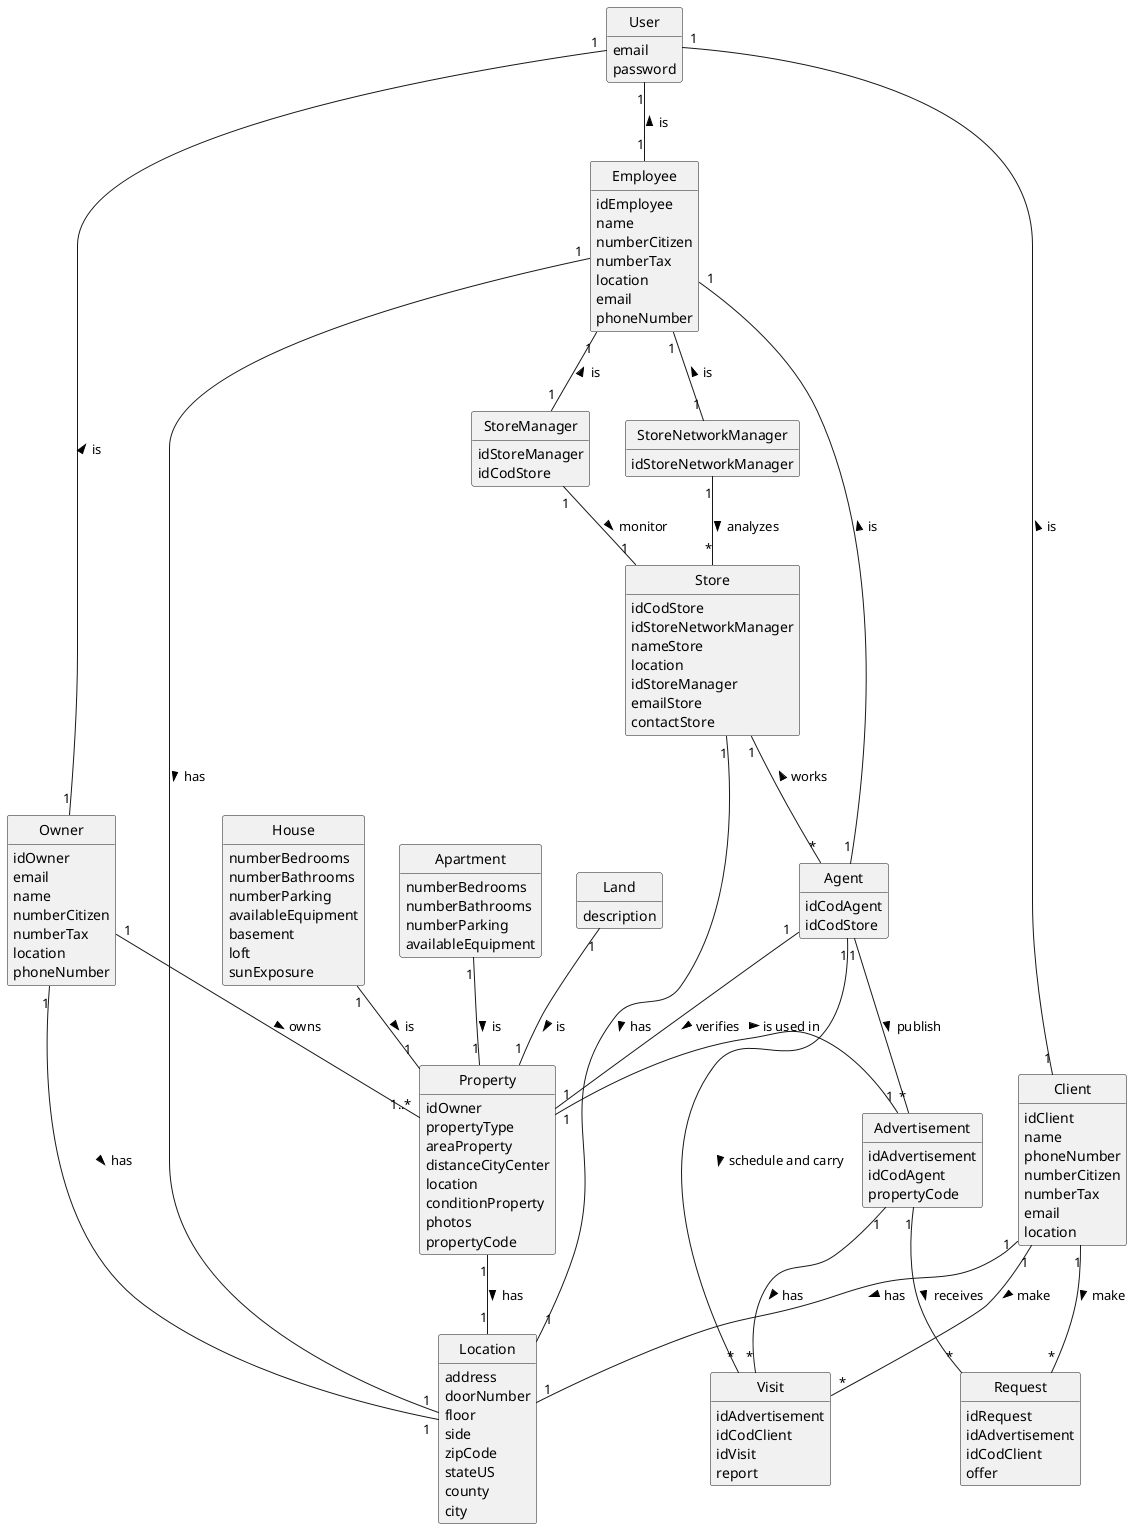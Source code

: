 @startuml
'https://plantuml.com/class-diagram
skinparam monochrome true
skinparam packageStyle rectangle
skinparam shadowing false
hide circle
hide methods



class Employee{
    idEmployee
    name
    numberCitizen
    numberTax
    location
    email
    phoneNumber
}

class Client {
    idClient
    name
    phoneNumber
    numberCitizen
    numberTax
    email
    location
}

class Owner {
    idOwner
    email
    name
    numberCitizen
    numberTax
    location
    phoneNumber
}

class Agent {
    idCodAgent
    idCodStore
}

class Advertisement {
    idAdvertisement
    idCodAgent
    propertyCode
}

class Property{
    idOwner
    propertyType
    areaProperty
    distanceCityCenter
    location
    conditionProperty
    photos
    propertyCode
}

class House {
    numberBedrooms
    numberBathrooms
    numberParking
    availableEquipment
    basement
    loft
    sunExposure
}

class Apartment{
    numberBedrooms
    numberBathrooms
    numberParking
    availableEquipment
}

class Land{
    description
}

class Store{
    idCodStore
    idStoreNetworkManager
    nameStore
    location
    idStoreManager
    emailStore
    contactStore
}

class Visit{
    idAdvertisement
    idCodClient
    idVisit
    report
}

class Location {
    address
    doorNumber
    floor
    side
    zipCode
    stateUS
    county
    city
}

class StoreManager {
    idStoreManager
    idCodStore
}

class StoreNetworkManager {
    idStoreNetworkManager
}

class Request{
    idRequest
    idAdvertisement
    idCodClient
    offer
}
class User{
    email
    password
}

Owner "1" -- "1..*" Property: owns >
Agent "1" -- "*" Advertisement: publish >
House "1" -- "1" Property: is >
Apartment "1" -- "1" Property: is >
Land "1" -- "1"  Property: is >
Store "1" -- "*" Agent: works <
StoreManager "1" -- "1" Store:  monitor >
Property "1" -- "1" Location: has >
StoreNetworkManager "1" -- "*" Store:  analyzes >
Employee "1" -- "1" Agent: is <
Employee "1" -- "1" StoreManager: is <
Employee "1" -- "1" StoreNetworkManager: is <
Advertisement"1" -- "*"Request: receives >
Client"1" -- "*"Request: make >
Store"1" -- "1"Location: has >
Advertisement "1" -- "*" Visit: has >
Client "1" -- "*" Visit: make >
Agent "1" -- "*" Visit: schedule and carry >
User "1" -- "1" Employee: is <
User "1" -- "1" Owner: is <
User "1" -- "1" Client: is <
Property "1" - "1" Advertisement: is used in >
Client "1" -- "1" Location: has >
Employee "1" -- "1" Location: has >
Owner "1" -- "1" Location: has >
Agent "1" -- "1" Property: verifies >

@enduml